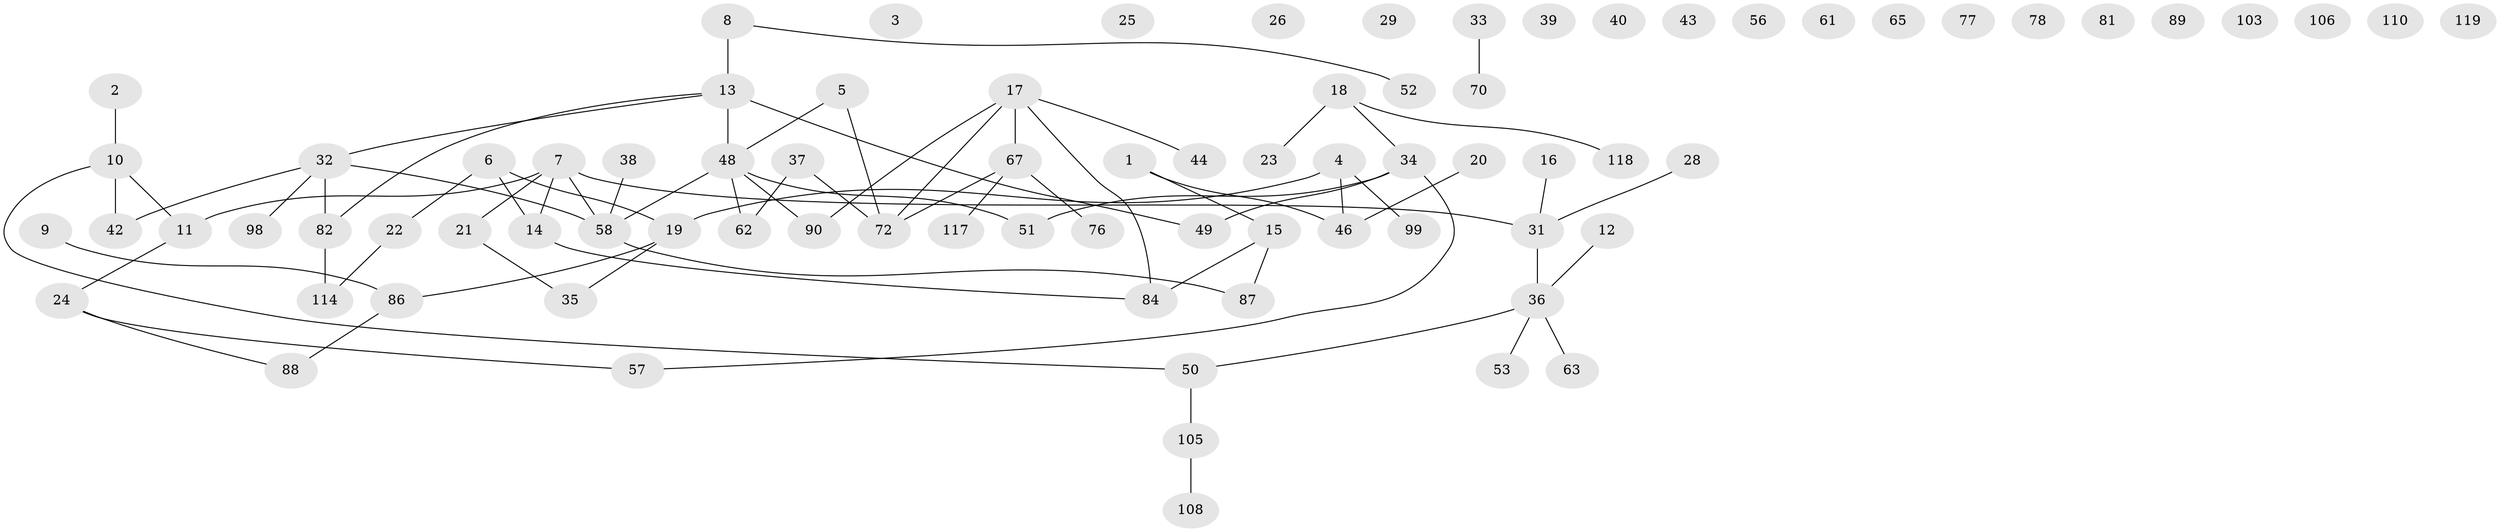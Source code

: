 // Generated by graph-tools (version 1.1) at 2025/23/03/03/25 07:23:28]
// undirected, 80 vertices, 75 edges
graph export_dot {
graph [start="1"]
  node [color=gray90,style=filled];
  1 [super="+100"];
  2;
  3 [super="+41"];
  4 [super="+104"];
  5;
  6 [super="+54"];
  7 [super="+27"];
  8 [super="+71"];
  9;
  10 [super="+69"];
  11;
  12;
  13 [super="+66"];
  14 [super="+96"];
  15 [super="+68"];
  16;
  17 [super="+45"];
  18 [super="+30"];
  19 [super="+107"];
  20;
  21 [super="+95"];
  22 [super="+60"];
  23;
  24 [super="+102"];
  25;
  26;
  28;
  29;
  31 [super="+47"];
  32 [super="+115"];
  33 [super="+101"];
  34 [super="+59"];
  35 [super="+94"];
  36 [super="+74"];
  37 [super="+64"];
  38 [super="+79"];
  39;
  40 [super="+112"];
  42 [super="+55"];
  43;
  44;
  46 [super="+80"];
  48 [super="+85"];
  49;
  50 [super="+109"];
  51;
  52;
  53;
  56;
  57 [super="+97"];
  58 [super="+83"];
  61;
  62 [super="+73"];
  63;
  65;
  67 [super="+75"];
  70 [super="+111"];
  72 [super="+116"];
  76;
  77;
  78;
  81;
  82 [super="+93"];
  84 [super="+91"];
  86 [super="+92"];
  87;
  88;
  89;
  90;
  98;
  99;
  103;
  105 [super="+113"];
  106;
  108;
  110;
  114;
  117;
  118;
  119;
  1 -- 46;
  1 -- 15;
  2 -- 10;
  4 -- 19;
  4 -- 46;
  4 -- 99;
  5 -- 48;
  5 -- 72;
  6 -- 14 [weight=2];
  6 -- 19;
  6 -- 22;
  7 -- 11;
  7 -- 21;
  7 -- 31;
  7 -- 58;
  7 -- 14;
  8 -- 13 [weight=2];
  8 -- 52;
  9 -- 86;
  10 -- 11;
  10 -- 42;
  10 -- 50;
  11 -- 24;
  12 -- 36;
  13 -- 49;
  13 -- 82;
  13 -- 48;
  13 -- 32;
  14 -- 84;
  15 -- 87;
  15 -- 84;
  16 -- 31;
  17 -- 44;
  17 -- 72;
  17 -- 67;
  17 -- 90;
  17 -- 84;
  18 -- 34;
  18 -- 118;
  18 -- 23;
  19 -- 35;
  19 -- 86;
  20 -- 46;
  21 -- 35;
  22 -- 114;
  24 -- 88;
  24 -- 57;
  28 -- 31;
  31 -- 36;
  32 -- 58;
  32 -- 98;
  32 -- 42;
  32 -- 82;
  33 -- 70;
  34 -- 51;
  34 -- 57;
  34 -- 49;
  36 -- 50;
  36 -- 53;
  36 -- 63;
  37 -- 72;
  37 -- 62;
  38 -- 58;
  48 -- 51;
  48 -- 90;
  48 -- 62;
  48 -- 58;
  50 -- 105;
  58 -- 87;
  67 -- 117;
  67 -- 76;
  67 -- 72;
  82 -- 114;
  86 -- 88;
  105 -- 108;
}
